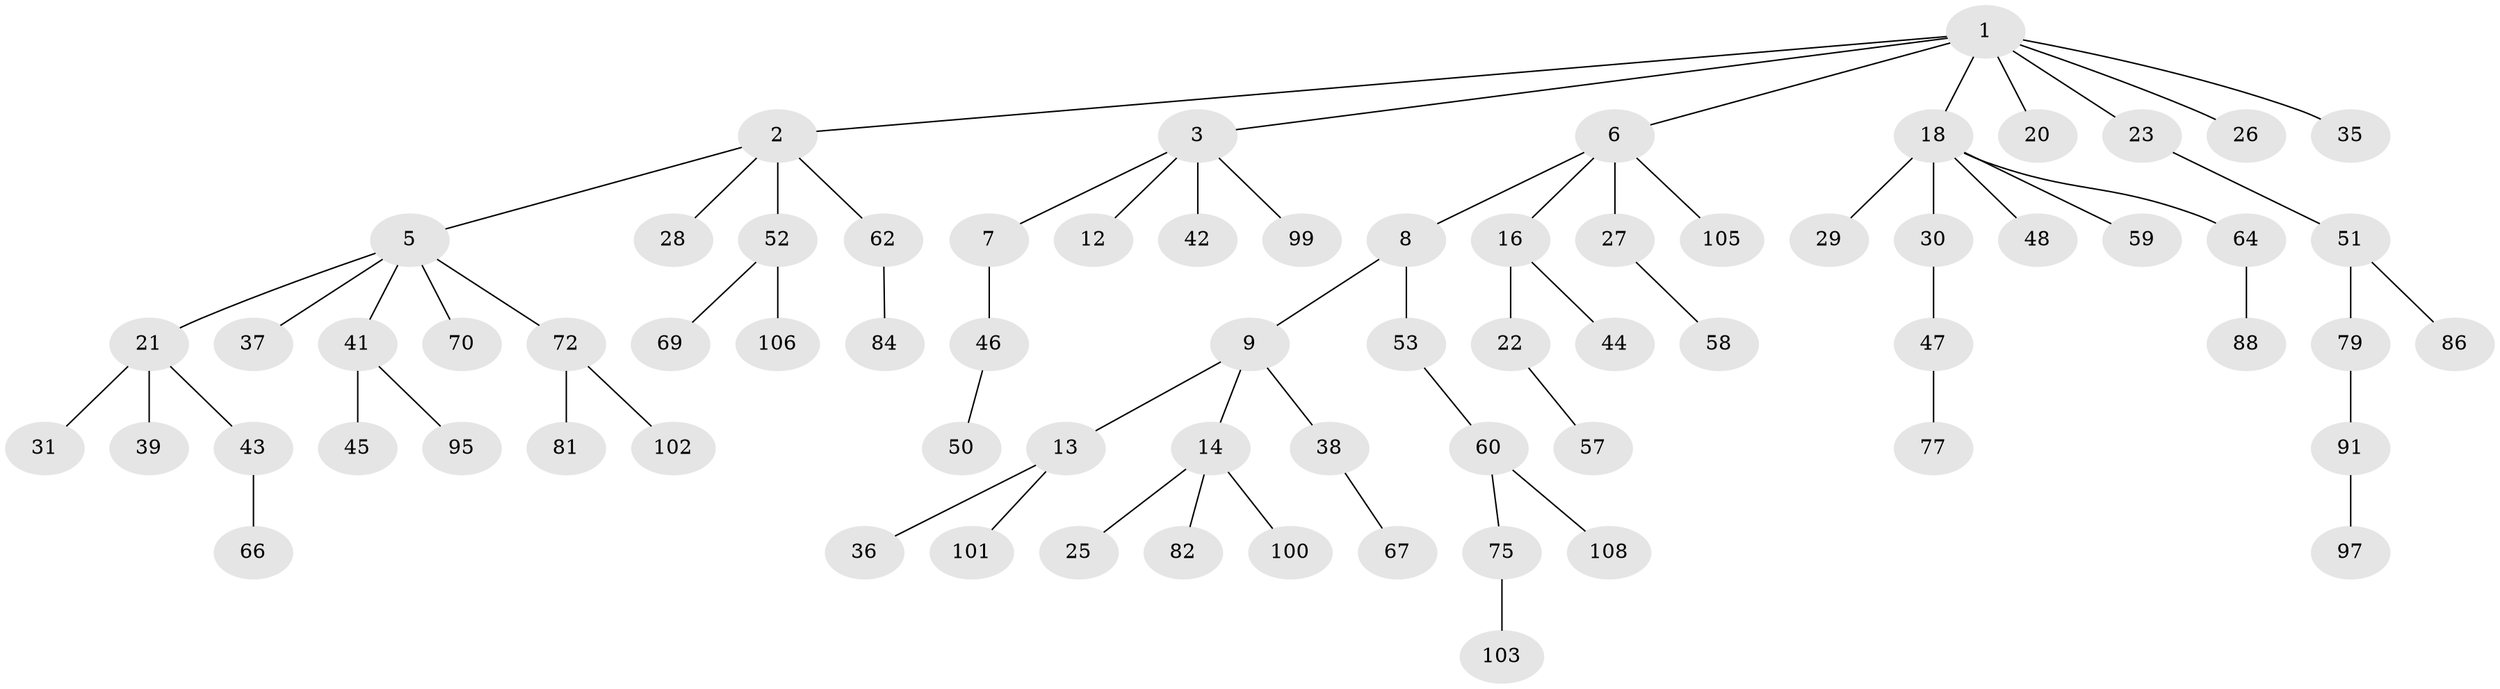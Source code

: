 // original degree distribution, {6: 0.018518518518518517, 5: 0.027777777777777776, 4: 0.06481481481481481, 3: 0.1574074074074074, 2: 0.26851851851851855, 1: 0.46296296296296297}
// Generated by graph-tools (version 1.1) at 2025/11/02/27/25 16:11:28]
// undirected, 71 vertices, 70 edges
graph export_dot {
graph [start="1"]
  node [color=gray90,style=filled];
  1 [super="+4"];
  2 [super="+15"];
  3 [super="+24"];
  5 [super="+33"];
  6 [super="+17"];
  7 [super="+93"];
  8 [super="+11"];
  9 [super="+10"];
  12 [super="+74"];
  13 [super="+32"];
  14 [super="+76"];
  16 [super="+71"];
  18 [super="+19"];
  20;
  21 [super="+34"];
  22 [super="+80"];
  23;
  25 [super="+73"];
  26;
  27 [super="+63"];
  28;
  29;
  30;
  31 [super="+40"];
  35;
  36;
  37;
  38;
  39;
  41 [super="+49"];
  42 [super="+56"];
  43;
  44;
  45 [super="+92"];
  46 [super="+54"];
  47 [super="+61"];
  48 [super="+85"];
  50;
  51 [super="+68"];
  52 [super="+78"];
  53 [super="+55"];
  57;
  58;
  59;
  60 [super="+87"];
  62 [super="+65"];
  64 [super="+83"];
  66;
  67;
  69;
  70 [super="+98"];
  72 [super="+94"];
  75 [super="+89"];
  77;
  79;
  81;
  82;
  84 [super="+90"];
  86;
  88 [super="+107"];
  91 [super="+96"];
  95;
  97;
  99;
  100;
  101;
  102;
  103 [super="+104"];
  105;
  106;
  108;
  1 -- 2;
  1 -- 3;
  1 -- 20;
  1 -- 23;
  1 -- 26;
  1 -- 18;
  1 -- 35;
  1 -- 6;
  2 -- 5;
  2 -- 52;
  2 -- 62;
  2 -- 28;
  3 -- 7;
  3 -- 12;
  3 -- 42;
  3 -- 99;
  5 -- 21;
  5 -- 41;
  5 -- 70;
  5 -- 72;
  5 -- 37;
  6 -- 8;
  6 -- 16;
  6 -- 105;
  6 -- 27;
  7 -- 46;
  8 -- 9;
  8 -- 53;
  9 -- 14;
  9 -- 13;
  9 -- 38;
  13 -- 101;
  13 -- 36;
  14 -- 25;
  14 -- 82;
  14 -- 100;
  16 -- 22;
  16 -- 44;
  18 -- 29;
  18 -- 48;
  18 -- 64;
  18 -- 59;
  18 -- 30;
  21 -- 31;
  21 -- 43;
  21 -- 39;
  22 -- 57;
  23 -- 51;
  27 -- 58;
  30 -- 47;
  38 -- 67;
  41 -- 45;
  41 -- 95;
  43 -- 66;
  46 -- 50;
  47 -- 77;
  51 -- 86;
  51 -- 79;
  52 -- 69;
  52 -- 106;
  53 -- 60;
  60 -- 75;
  60 -- 108;
  62 -- 84;
  64 -- 88;
  72 -- 81;
  72 -- 102;
  75 -- 103;
  79 -- 91;
  91 -- 97;
}
